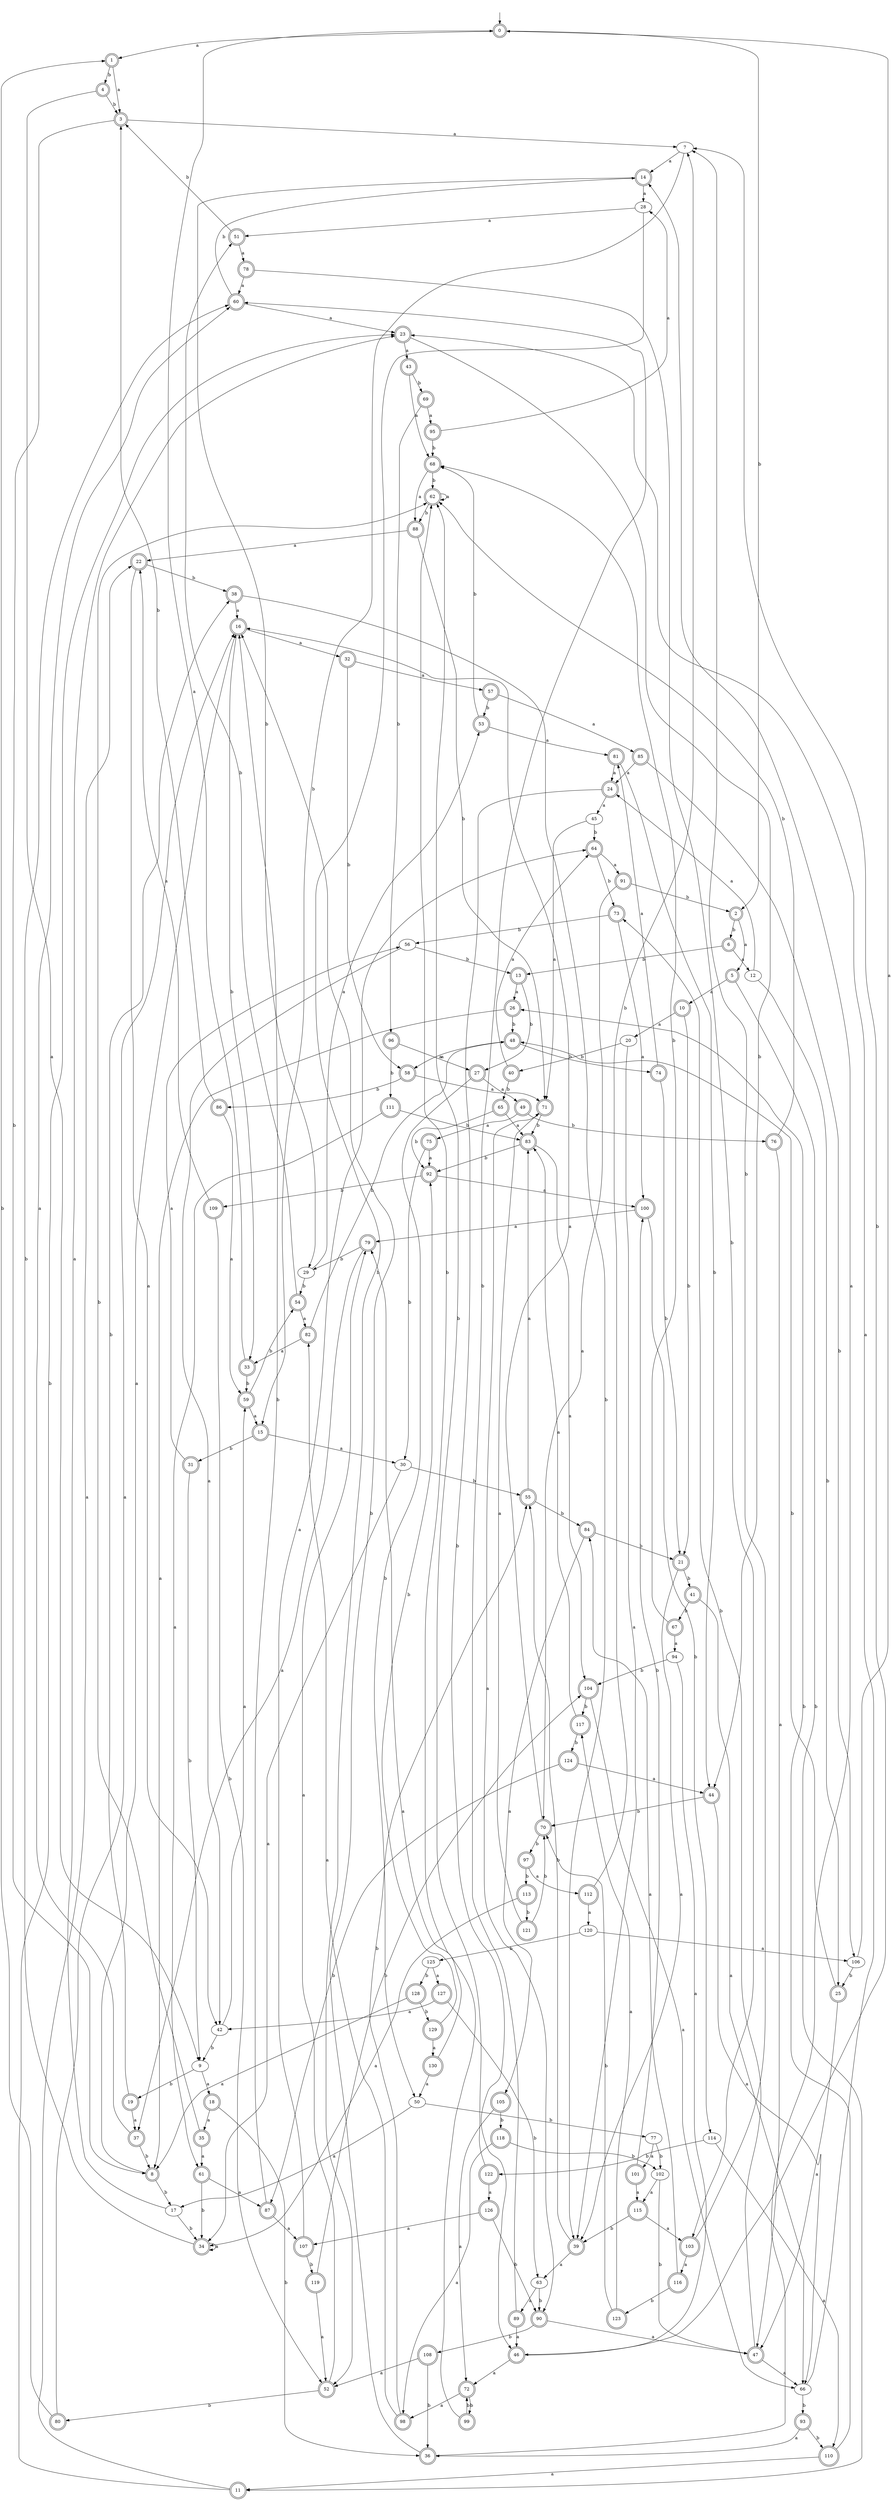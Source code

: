digraph RandomDFA {
  __start0 [label="", shape=none];
  __start0 -> 0 [label=""];
  0 [shape=circle] [shape=doublecircle]
  0 -> 1 [label="a"]
  0 -> 2 [label="b"]
  1 [shape=doublecircle]
  1 -> 3 [label="a"]
  1 -> 4 [label="b"]
  2 [shape=doublecircle]
  2 -> 5 [label="a"]
  2 -> 6 [label="b"]
  3 [shape=doublecircle]
  3 -> 7 [label="a"]
  3 -> 8 [label="b"]
  4 [shape=doublecircle]
  4 -> 9 [label="a"]
  4 -> 3 [label="b"]
  5 [shape=doublecircle]
  5 -> 10 [label="a"]
  5 -> 11 [label="b"]
  6 [shape=doublecircle]
  6 -> 12 [label="a"]
  6 -> 13 [label="b"]
  7
  7 -> 14 [label="a"]
  7 -> 15 [label="b"]
  8 [shape=doublecircle]
  8 -> 16 [label="a"]
  8 -> 17 [label="b"]
  9
  9 -> 18 [label="a"]
  9 -> 19 [label="b"]
  10 [shape=doublecircle]
  10 -> 20 [label="a"]
  10 -> 21 [label="b"]
  11 [shape=doublecircle]
  11 -> 22 [label="a"]
  11 -> 23 [label="b"]
  12
  12 -> 24 [label="a"]
  12 -> 25 [label="b"]
  13 [shape=doublecircle]
  13 -> 26 [label="a"]
  13 -> 27 [label="b"]
  14 [shape=doublecircle]
  14 -> 28 [label="a"]
  14 -> 29 [label="b"]
  15 [shape=doublecircle]
  15 -> 30 [label="a"]
  15 -> 31 [label="b"]
  16 [shape=doublecircle]
  16 -> 32 [label="a"]
  16 -> 33 [label="b"]
  17
  17 -> 23 [label="a"]
  17 -> 34 [label="b"]
  18 [shape=doublecircle]
  18 -> 35 [label="a"]
  18 -> 36 [label="b"]
  19 [shape=doublecircle]
  19 -> 37 [label="a"]
  19 -> 38 [label="b"]
  20
  20 -> 39 [label="a"]
  20 -> 40 [label="b"]
  21 [shape=doublecircle]
  21 -> 39 [label="a"]
  21 -> 41 [label="b"]
  22 [shape=doublecircle]
  22 -> 42 [label="a"]
  22 -> 38 [label="b"]
  23 [shape=doublecircle]
  23 -> 43 [label="a"]
  23 -> 44 [label="b"]
  24 [shape=doublecircle]
  24 -> 45 [label="a"]
  24 -> 46 [label="b"]
  25 [shape=doublecircle]
  25 -> 47 [label="a"]
  25 -> 48 [label="b"]
  26 [shape=doublecircle]
  26 -> 8 [label="a"]
  26 -> 48 [label="b"]
  27 [shape=doublecircle]
  27 -> 49 [label="a"]
  27 -> 50 [label="b"]
  28
  28 -> 51 [label="a"]
  28 -> 52 [label="b"]
  29
  29 -> 53 [label="a"]
  29 -> 54 [label="b"]
  30
  30 -> 34 [label="a"]
  30 -> 55 [label="b"]
  31 [shape=doublecircle]
  31 -> 56 [label="a"]
  31 -> 9 [label="b"]
  32 [shape=doublecircle]
  32 -> 57 [label="a"]
  32 -> 58 [label="b"]
  33 [shape=doublecircle]
  33 -> 0 [label="a"]
  33 -> 59 [label="b"]
  34 [shape=doublecircle]
  34 -> 34 [label="a"]
  34 -> 60 [label="b"]
  35 [shape=doublecircle]
  35 -> 61 [label="a"]
  35 -> 62 [label="b"]
  36 [shape=doublecircle]
  36 -> 14 [label="a"]
  36 -> 16 [label="b"]
  37 [shape=doublecircle]
  37 -> 60 [label="a"]
  37 -> 8 [label="b"]
  38 [shape=doublecircle]
  38 -> 16 [label="a"]
  38 -> 39 [label="b"]
  39 [shape=doublecircle]
  39 -> 63 [label="a"]
  39 -> 55 [label="b"]
  40 [shape=doublecircle]
  40 -> 64 [label="a"]
  40 -> 65 [label="b"]
  41 [shape=doublecircle]
  41 -> 66 [label="a"]
  41 -> 67 [label="b"]
  42
  42 -> 59 [label="a"]
  42 -> 9 [label="b"]
  43 [shape=doublecircle]
  43 -> 68 [label="a"]
  43 -> 69 [label="b"]
  44 [shape=doublecircle]
  44 -> 66 [label="a"]
  44 -> 70 [label="b"]
  45
  45 -> 71 [label="a"]
  45 -> 64 [label="b"]
  46 [shape=doublecircle]
  46 -> 72 [label="a"]
  46 -> 7 [label="b"]
  47 [shape=doublecircle]
  47 -> 66 [label="a"]
  47 -> 73 [label="b"]
  48 [shape=doublecircle]
  48 -> 58 [label="a"]
  48 -> 74 [label="b"]
  49 [shape=doublecircle]
  49 -> 75 [label="a"]
  49 -> 76 [label="b"]
  50
  50 -> 17 [label="a"]
  50 -> 77 [label="b"]
  51 [shape=doublecircle]
  51 -> 78 [label="a"]
  51 -> 3 [label="b"]
  52 [shape=doublecircle]
  52 -> 79 [label="a"]
  52 -> 80 [label="b"]
  53 [shape=doublecircle]
  53 -> 81 [label="a"]
  53 -> 68 [label="b"]
  54 [shape=doublecircle]
  54 -> 82 [label="a"]
  54 -> 51 [label="b"]
  55 [shape=doublecircle]
  55 -> 83 [label="a"]
  55 -> 84 [label="b"]
  56
  56 -> 42 [label="a"]
  56 -> 13 [label="b"]
  57 [shape=doublecircle]
  57 -> 85 [label="a"]
  57 -> 53 [label="b"]
  58 [shape=doublecircle]
  58 -> 71 [label="a"]
  58 -> 86 [label="b"]
  59 [shape=doublecircle]
  59 -> 15 [label="a"]
  59 -> 54 [label="b"]
  60 [shape=doublecircle]
  60 -> 23 [label="a"]
  60 -> 14 [label="b"]
  61 [shape=doublecircle]
  61 -> 87 [label="a"]
  61 -> 34 [label="b"]
  62 [shape=doublecircle]
  62 -> 62 [label="a"]
  62 -> 88 [label="b"]
  63
  63 -> 89 [label="a"]
  63 -> 90 [label="b"]
  64 [shape=doublecircle]
  64 -> 91 [label="a"]
  64 -> 73 [label="b"]
  65 [shape=doublecircle]
  65 -> 83 [label="a"]
  65 -> 92 [label="b"]
  66
  66 -> 23 [label="a"]
  66 -> 93 [label="b"]
  67 [shape=doublecircle]
  67 -> 94 [label="a"]
  67 -> 68 [label="b"]
  68 [shape=doublecircle]
  68 -> 88 [label="a"]
  68 -> 62 [label="b"]
  69 [shape=doublecircle]
  69 -> 95 [label="a"]
  69 -> 96 [label="b"]
  70 [shape=doublecircle]
  70 -> 16 [label="a"]
  70 -> 97 [label="b"]
  71 [shape=doublecircle]
  71 -> 90 [label="a"]
  71 -> 83 [label="b"]
  72 [shape=doublecircle]
  72 -> 98 [label="a"]
  72 -> 99 [label="b"]
  73 [shape=doublecircle]
  73 -> 100 [label="a"]
  73 -> 56 [label="b"]
  74 [shape=doublecircle]
  74 -> 81 [label="a"]
  74 -> 21 [label="b"]
  75 [shape=doublecircle]
  75 -> 92 [label="a"]
  75 -> 30 [label="b"]
  76 [shape=doublecircle]
  76 -> 47 [label="a"]
  76 -> 62 [label="b"]
  77
  77 -> 101 [label="a"]
  77 -> 102 [label="b"]
  78 [shape=doublecircle]
  78 -> 60 [label="a"]
  78 -> 103 [label="b"]
  79 [shape=doublecircle]
  79 -> 37 [label="a"]
  79 -> 29 [label="b"]
  80 [shape=doublecircle]
  80 -> 16 [label="a"]
  80 -> 1 [label="b"]
  81 [shape=doublecircle]
  81 -> 24 [label="a"]
  81 -> 44 [label="b"]
  82 [shape=doublecircle]
  82 -> 33 [label="a"]
  82 -> 48 [label="b"]
  83 [shape=doublecircle]
  83 -> 104 [label="a"]
  83 -> 92 [label="b"]
  84 [shape=doublecircle]
  84 -> 105 [label="a"]
  84 -> 21 [label="b"]
  85 [shape=doublecircle]
  85 -> 24 [label="a"]
  85 -> 106 [label="b"]
  86 [shape=doublecircle]
  86 -> 59 [label="a"]
  86 -> 3 [label="b"]
  87 [shape=doublecircle]
  87 -> 107 [label="a"]
  87 -> 16 [label="b"]
  88 [shape=doublecircle]
  88 -> 22 [label="a"]
  88 -> 71 [label="b"]
  89 [shape=doublecircle]
  89 -> 46 [label="a"]
  89 -> 60 [label="b"]
  90 [shape=doublecircle]
  90 -> 47 [label="a"]
  90 -> 108 [label="b"]
  91 [shape=doublecircle]
  91 -> 70 [label="a"]
  91 -> 2 [label="b"]
  92 [shape=doublecircle]
  92 -> 100 [label="a"]
  92 -> 109 [label="b"]
  93 [shape=doublecircle]
  93 -> 36 [label="a"]
  93 -> 110 [label="b"]
  94
  94 -> 46 [label="a"]
  94 -> 104 [label="b"]
  95 [shape=doublecircle]
  95 -> 28 [label="a"]
  95 -> 68 [label="b"]
  96 [shape=doublecircle]
  96 -> 27 [label="a"]
  96 -> 111 [label="b"]
  97 [shape=doublecircle]
  97 -> 112 [label="a"]
  97 -> 113 [label="b"]
  98 [shape=doublecircle]
  98 -> 82 [label="a"]
  98 -> 55 [label="b"]
  99 [shape=doublecircle]
  99 -> 79 [label="a"]
  99 -> 72 [label="b"]
  100 [shape=doublecircle]
  100 -> 79 [label="a"]
  100 -> 114 [label="b"]
  101 [shape=doublecircle]
  101 -> 115 [label="a"]
  101 -> 100 [label="b"]
  102
  102 -> 115 [label="a"]
  102 -> 47 [label="b"]
  103 [shape=doublecircle]
  103 -> 116 [label="a"]
  103 -> 7 [label="b"]
  104 [shape=doublecircle]
  104 -> 66 [label="a"]
  104 -> 117 [label="b"]
  105 [shape=doublecircle]
  105 -> 72 [label="a"]
  105 -> 118 [label="b"]
  106
  106 -> 0 [label="a"]
  106 -> 25 [label="b"]
  107 [shape=doublecircle]
  107 -> 64 [label="a"]
  107 -> 119 [label="b"]
  108 [shape=doublecircle]
  108 -> 52 [label="a"]
  108 -> 36 [label="b"]
  109 [shape=doublecircle]
  109 -> 22 [label="a"]
  109 -> 52 [label="b"]
  110 [shape=doublecircle]
  110 -> 11 [label="a"]
  110 -> 26 [label="b"]
  111 [shape=doublecircle]
  111 -> 61 [label="a"]
  111 -> 83 [label="b"]
  112 [shape=doublecircle]
  112 -> 120 [label="a"]
  112 -> 7 [label="b"]
  113 [shape=doublecircle]
  113 -> 34 [label="a"]
  113 -> 121 [label="b"]
  114
  114 -> 110 [label="a"]
  114 -> 122 [label="b"]
  115 [shape=doublecircle]
  115 -> 103 [label="a"]
  115 -> 39 [label="b"]
  116 [shape=doublecircle]
  116 -> 84 [label="a"]
  116 -> 123 [label="b"]
  117 [shape=doublecircle]
  117 -> 83 [label="a"]
  117 -> 124 [label="b"]
  118 [shape=doublecircle]
  118 -> 98 [label="a"]
  118 -> 102 [label="b"]
  119 [shape=doublecircle]
  119 -> 52 [label="a"]
  119 -> 104 [label="b"]
  120
  120 -> 106 [label="a"]
  120 -> 125 [label="b"]
  121 [shape=doublecircle]
  121 -> 71 [label="a"]
  121 -> 70 [label="b"]
  122 [shape=doublecircle]
  122 -> 126 [label="a"]
  122 -> 62 [label="b"]
  123 [shape=doublecircle]
  123 -> 117 [label="a"]
  123 -> 70 [label="b"]
  124 [shape=doublecircle]
  124 -> 44 [label="a"]
  124 -> 87 [label="b"]
  125
  125 -> 127 [label="a"]
  125 -> 128 [label="b"]
  126 [shape=doublecircle]
  126 -> 107 [label="a"]
  126 -> 90 [label="b"]
  127 [shape=doublecircle]
  127 -> 42 [label="a"]
  127 -> 63 [label="b"]
  128 [shape=doublecircle]
  128 -> 8 [label="a"]
  128 -> 129 [label="b"]
  129 [shape=doublecircle]
  129 -> 130 [label="a"]
  129 -> 92 [label="b"]
  130 [shape=doublecircle]
  130 -> 50 [label="a"]
  130 -> 62 [label="b"]
}
